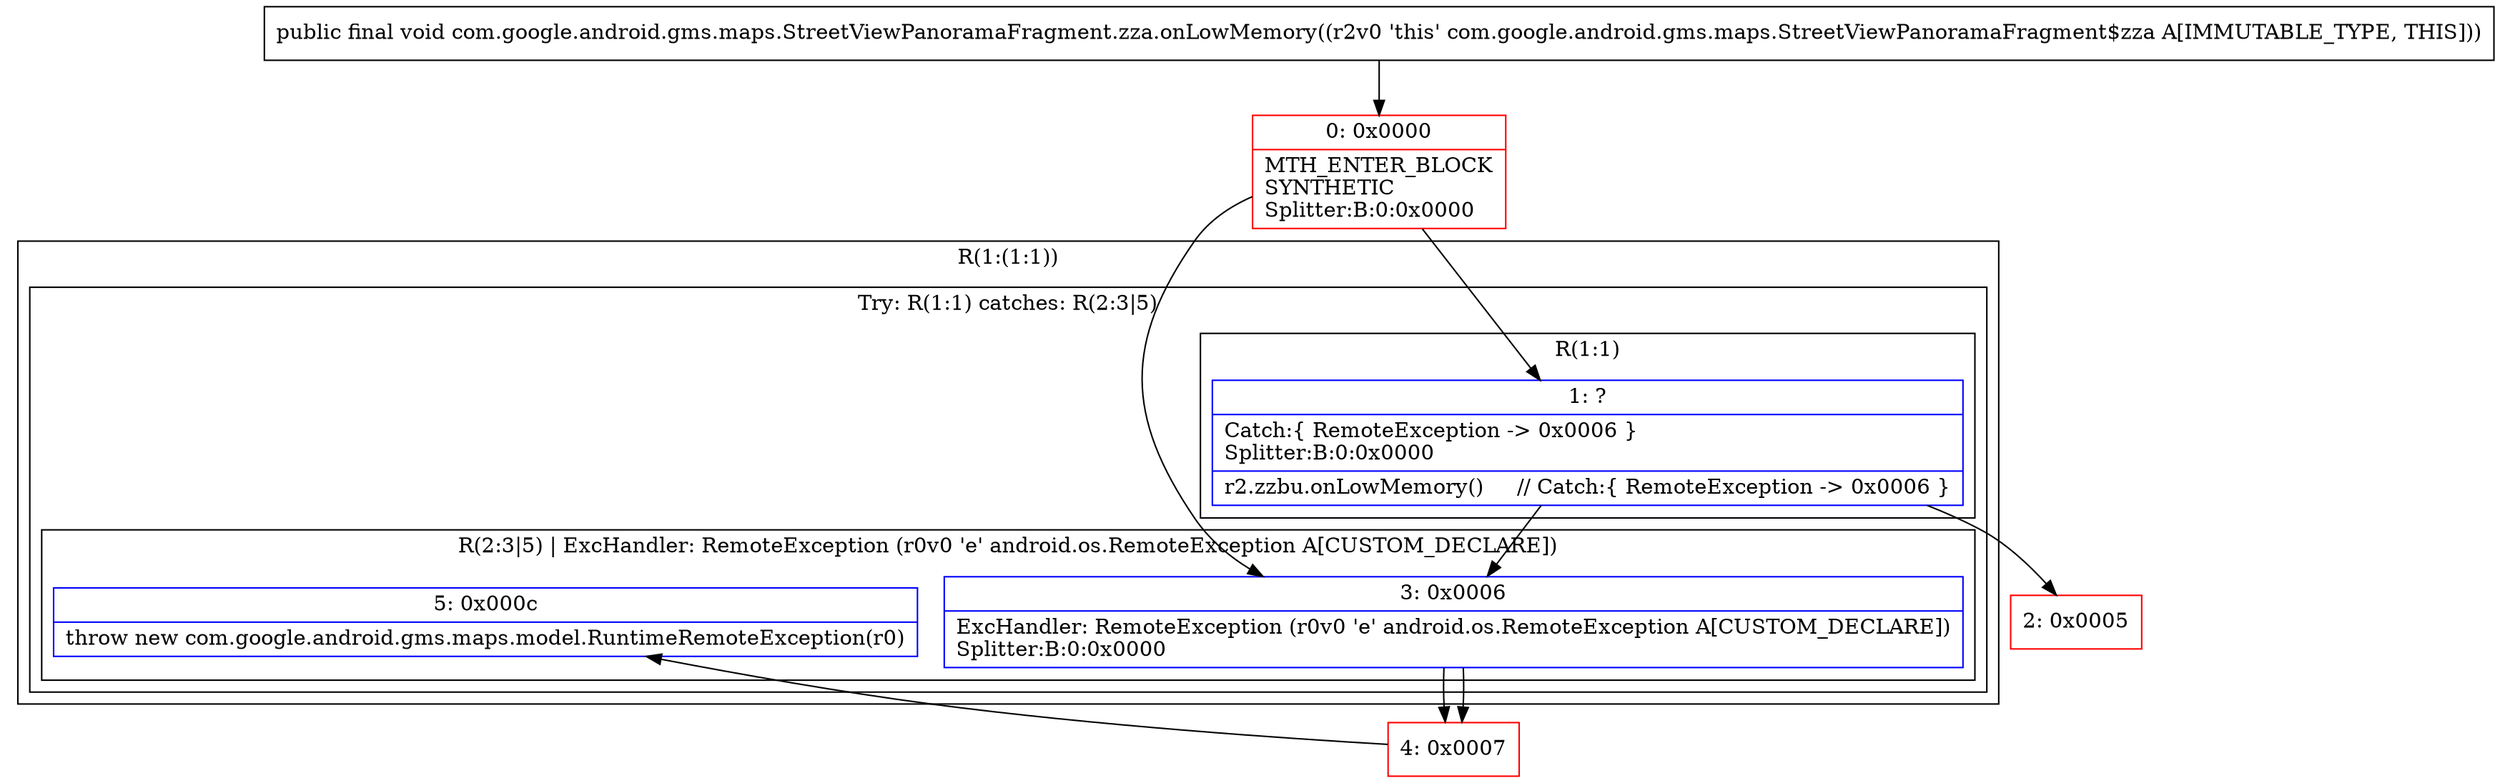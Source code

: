 digraph "CFG forcom.google.android.gms.maps.StreetViewPanoramaFragment.zza.onLowMemory()V" {
subgraph cluster_Region_88575311 {
label = "R(1:(1:1))";
node [shape=record,color=blue];
subgraph cluster_TryCatchRegion_738398579 {
label = "Try: R(1:1) catches: R(2:3|5)";
node [shape=record,color=blue];
subgraph cluster_Region_1572881492 {
label = "R(1:1)";
node [shape=record,color=blue];
Node_1 [shape=record,label="{1\:\ ?|Catch:\{ RemoteException \-\> 0x0006 \}\lSplitter:B:0:0x0000\l|r2.zzbu.onLowMemory()     \/\/ Catch:\{ RemoteException \-\> 0x0006 \}\l}"];
}
subgraph cluster_Region_1852800991 {
label = "R(2:3|5) | ExcHandler: RemoteException (r0v0 'e' android.os.RemoteException A[CUSTOM_DECLARE])\l";
node [shape=record,color=blue];
Node_3 [shape=record,label="{3\:\ 0x0006|ExcHandler: RemoteException (r0v0 'e' android.os.RemoteException A[CUSTOM_DECLARE])\lSplitter:B:0:0x0000\l}"];
Node_5 [shape=record,label="{5\:\ 0x000c|throw new com.google.android.gms.maps.model.RuntimeRemoteException(r0)\l}"];
}
}
}
subgraph cluster_Region_1852800991 {
label = "R(2:3|5) | ExcHandler: RemoteException (r0v0 'e' android.os.RemoteException A[CUSTOM_DECLARE])\l";
node [shape=record,color=blue];
Node_3 [shape=record,label="{3\:\ 0x0006|ExcHandler: RemoteException (r0v0 'e' android.os.RemoteException A[CUSTOM_DECLARE])\lSplitter:B:0:0x0000\l}"];
Node_5 [shape=record,label="{5\:\ 0x000c|throw new com.google.android.gms.maps.model.RuntimeRemoteException(r0)\l}"];
}
Node_0 [shape=record,color=red,label="{0\:\ 0x0000|MTH_ENTER_BLOCK\lSYNTHETIC\lSplitter:B:0:0x0000\l}"];
Node_2 [shape=record,color=red,label="{2\:\ 0x0005}"];
Node_4 [shape=record,color=red,label="{4\:\ 0x0007}"];
MethodNode[shape=record,label="{public final void com.google.android.gms.maps.StreetViewPanoramaFragment.zza.onLowMemory((r2v0 'this' com.google.android.gms.maps.StreetViewPanoramaFragment$zza A[IMMUTABLE_TYPE, THIS])) }"];
MethodNode -> Node_0;
Node_1 -> Node_2;
Node_1 -> Node_3;
Node_3 -> Node_4;
Node_3 -> Node_4;
Node_0 -> Node_1;
Node_0 -> Node_3;
Node_4 -> Node_5;
}

